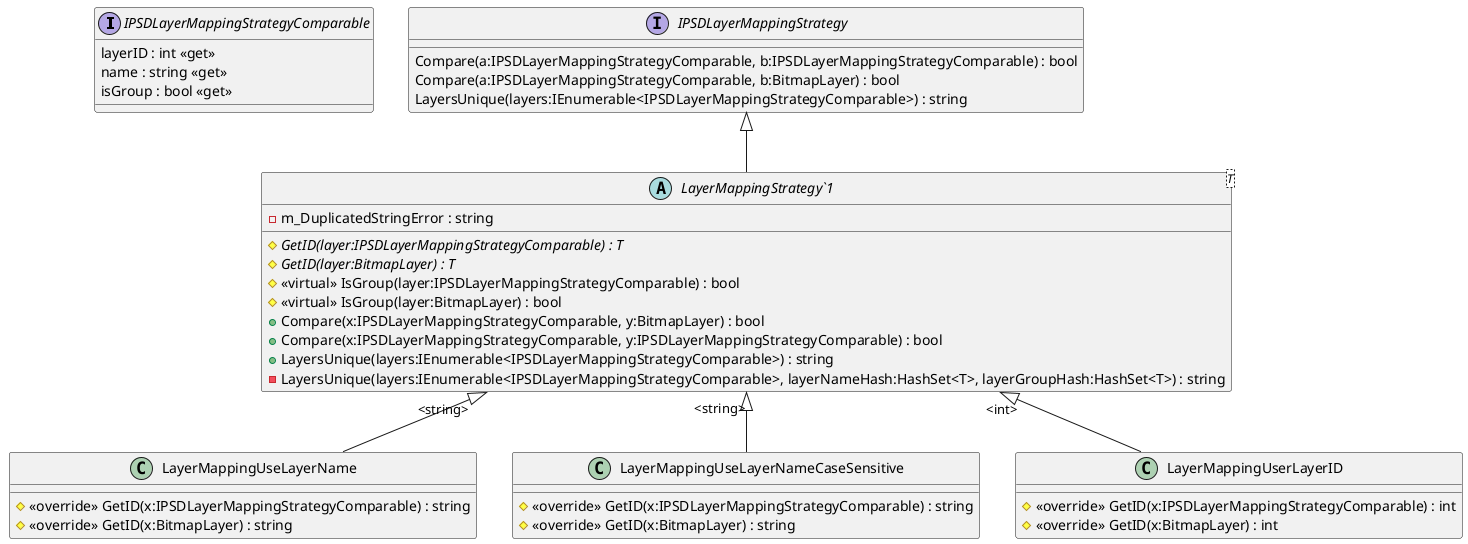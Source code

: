 @startuml
interface IPSDLayerMappingStrategyComparable {
    layerID : int <<get>>
    name : string <<get>>
    isGroup : bool <<get>>
}
interface IPSDLayerMappingStrategy {
    Compare(a:IPSDLayerMappingStrategyComparable, b:IPSDLayerMappingStrategyComparable) : bool
    Compare(a:IPSDLayerMappingStrategyComparable, b:BitmapLayer) : bool
    LayersUnique(layers:IEnumerable<IPSDLayerMappingStrategyComparable>) : string
}
abstract class "LayerMappingStrategy`1"<T> {
    - m_DuplicatedStringError : string
    # {abstract} GetID(layer:IPSDLayerMappingStrategyComparable) : T
    # {abstract} GetID(layer:BitmapLayer) : T
    # <<virtual>> IsGroup(layer:IPSDLayerMappingStrategyComparable) : bool
    # <<virtual>> IsGroup(layer:BitmapLayer) : bool
    + Compare(x:IPSDLayerMappingStrategyComparable, y:BitmapLayer) : bool
    + Compare(x:IPSDLayerMappingStrategyComparable, y:IPSDLayerMappingStrategyComparable) : bool
    + LayersUnique(layers:IEnumerable<IPSDLayerMappingStrategyComparable>) : string
    - LayersUnique(layers:IEnumerable<IPSDLayerMappingStrategyComparable>, layerNameHash:HashSet<T>, layerGroupHash:HashSet<T>) : string
}
class LayerMappingUseLayerName {
    # <<override>> GetID(x:IPSDLayerMappingStrategyComparable) : string
    # <<override>> GetID(x:BitmapLayer) : string
}
class LayerMappingUseLayerNameCaseSensitive {
    # <<override>> GetID(x:IPSDLayerMappingStrategyComparable) : string
    # <<override>> GetID(x:BitmapLayer) : string
}
class LayerMappingUserLayerID {
    # <<override>> GetID(x:IPSDLayerMappingStrategyComparable) : int
    # <<override>> GetID(x:BitmapLayer) : int
}
IPSDLayerMappingStrategy <|-- "LayerMappingStrategy`1"
"LayerMappingStrategy`1" "<string>" <|-- LayerMappingUseLayerName
"LayerMappingStrategy`1" "<string>" <|-- LayerMappingUseLayerNameCaseSensitive
"LayerMappingStrategy`1" "<int>" <|-- LayerMappingUserLayerID
@enduml
